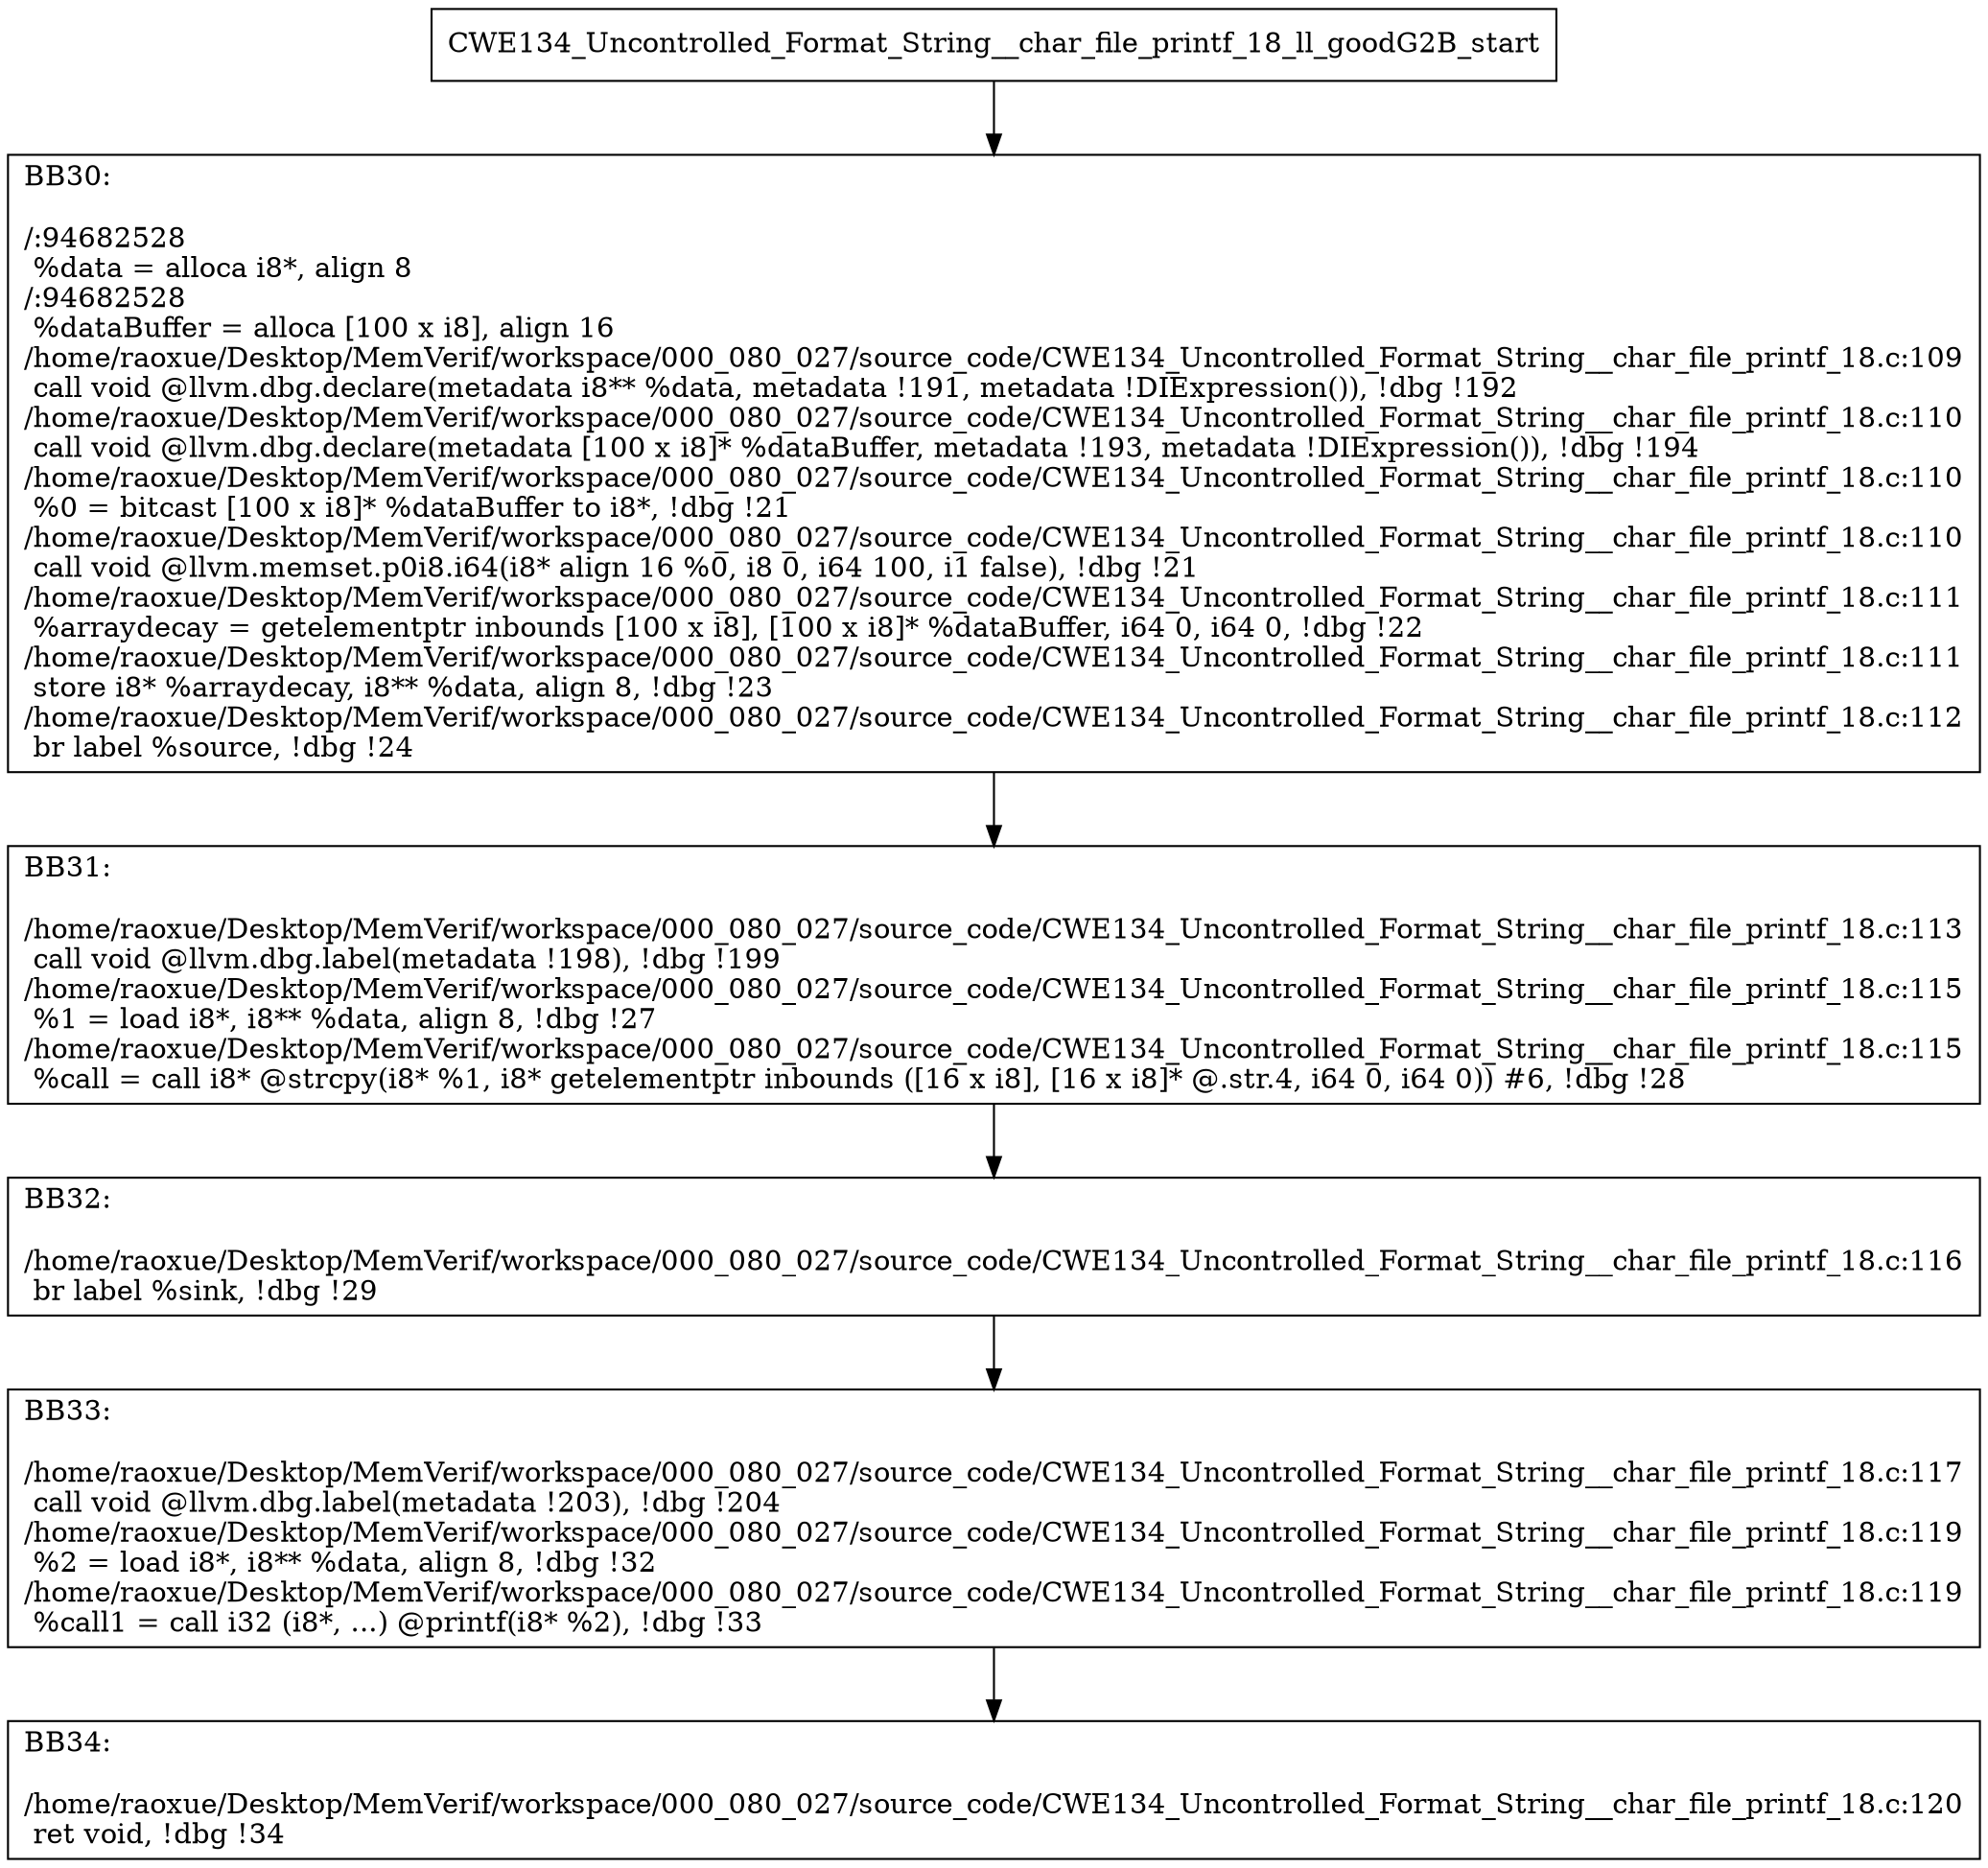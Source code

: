 digraph "CFG for'CWE134_Uncontrolled_Format_String__char_file_printf_18_ll_goodG2B' function" {
	BBCWE134_Uncontrolled_Format_String__char_file_printf_18_ll_goodG2B_start[shape=record,label="{CWE134_Uncontrolled_Format_String__char_file_printf_18_ll_goodG2B_start}"];
	BBCWE134_Uncontrolled_Format_String__char_file_printf_18_ll_goodG2B_start-> CWE134_Uncontrolled_Format_String__char_file_printf_18_ll_goodG2BBB30;
	CWE134_Uncontrolled_Format_String__char_file_printf_18_ll_goodG2BBB30 [shape=record, label="{BB30:\l\l/:94682528\l
  %data = alloca i8*, align 8\l
/:94682528\l
  %dataBuffer = alloca [100 x i8], align 16\l
/home/raoxue/Desktop/MemVerif/workspace/000_080_027/source_code/CWE134_Uncontrolled_Format_String__char_file_printf_18.c:109\l
  call void @llvm.dbg.declare(metadata i8** %data, metadata !191, metadata !DIExpression()), !dbg !192\l
/home/raoxue/Desktop/MemVerif/workspace/000_080_027/source_code/CWE134_Uncontrolled_Format_String__char_file_printf_18.c:110\l
  call void @llvm.dbg.declare(metadata [100 x i8]* %dataBuffer, metadata !193, metadata !DIExpression()), !dbg !194\l
/home/raoxue/Desktop/MemVerif/workspace/000_080_027/source_code/CWE134_Uncontrolled_Format_String__char_file_printf_18.c:110\l
  %0 = bitcast [100 x i8]* %dataBuffer to i8*, !dbg !21\l
/home/raoxue/Desktop/MemVerif/workspace/000_080_027/source_code/CWE134_Uncontrolled_Format_String__char_file_printf_18.c:110\l
  call void @llvm.memset.p0i8.i64(i8* align 16 %0, i8 0, i64 100, i1 false), !dbg !21\l
/home/raoxue/Desktop/MemVerif/workspace/000_080_027/source_code/CWE134_Uncontrolled_Format_String__char_file_printf_18.c:111\l
  %arraydecay = getelementptr inbounds [100 x i8], [100 x i8]* %dataBuffer, i64 0, i64 0, !dbg !22\l
/home/raoxue/Desktop/MemVerif/workspace/000_080_027/source_code/CWE134_Uncontrolled_Format_String__char_file_printf_18.c:111\l
  store i8* %arraydecay, i8** %data, align 8, !dbg !23\l
/home/raoxue/Desktop/MemVerif/workspace/000_080_027/source_code/CWE134_Uncontrolled_Format_String__char_file_printf_18.c:112\l
  br label %source, !dbg !24\l
}"];
	CWE134_Uncontrolled_Format_String__char_file_printf_18_ll_goodG2BBB30-> CWE134_Uncontrolled_Format_String__char_file_printf_18_ll_goodG2BBB31;
	CWE134_Uncontrolled_Format_String__char_file_printf_18_ll_goodG2BBB31 [shape=record, label="{BB31:\l\l/home/raoxue/Desktop/MemVerif/workspace/000_080_027/source_code/CWE134_Uncontrolled_Format_String__char_file_printf_18.c:113\l
  call void @llvm.dbg.label(metadata !198), !dbg !199\l
/home/raoxue/Desktop/MemVerif/workspace/000_080_027/source_code/CWE134_Uncontrolled_Format_String__char_file_printf_18.c:115\l
  %1 = load i8*, i8** %data, align 8, !dbg !27\l
/home/raoxue/Desktop/MemVerif/workspace/000_080_027/source_code/CWE134_Uncontrolled_Format_String__char_file_printf_18.c:115\l
  %call = call i8* @strcpy(i8* %1, i8* getelementptr inbounds ([16 x i8], [16 x i8]* @.str.4, i64 0, i64 0)) #6, !dbg !28\l
}"];
	CWE134_Uncontrolled_Format_String__char_file_printf_18_ll_goodG2BBB31-> CWE134_Uncontrolled_Format_String__char_file_printf_18_ll_goodG2BBB32;
	CWE134_Uncontrolled_Format_String__char_file_printf_18_ll_goodG2BBB32 [shape=record, label="{BB32:\l\l/home/raoxue/Desktop/MemVerif/workspace/000_080_027/source_code/CWE134_Uncontrolled_Format_String__char_file_printf_18.c:116\l
  br label %sink, !dbg !29\l
}"];
	CWE134_Uncontrolled_Format_String__char_file_printf_18_ll_goodG2BBB32-> CWE134_Uncontrolled_Format_String__char_file_printf_18_ll_goodG2BBB33;
	CWE134_Uncontrolled_Format_String__char_file_printf_18_ll_goodG2BBB33 [shape=record, label="{BB33:\l\l/home/raoxue/Desktop/MemVerif/workspace/000_080_027/source_code/CWE134_Uncontrolled_Format_String__char_file_printf_18.c:117\l
  call void @llvm.dbg.label(metadata !203), !dbg !204\l
/home/raoxue/Desktop/MemVerif/workspace/000_080_027/source_code/CWE134_Uncontrolled_Format_String__char_file_printf_18.c:119\l
  %2 = load i8*, i8** %data, align 8, !dbg !32\l
/home/raoxue/Desktop/MemVerif/workspace/000_080_027/source_code/CWE134_Uncontrolled_Format_String__char_file_printf_18.c:119\l
  %call1 = call i32 (i8*, ...) @printf(i8* %2), !dbg !33\l
}"];
	CWE134_Uncontrolled_Format_String__char_file_printf_18_ll_goodG2BBB33-> CWE134_Uncontrolled_Format_String__char_file_printf_18_ll_goodG2BBB34;
	CWE134_Uncontrolled_Format_String__char_file_printf_18_ll_goodG2BBB34 [shape=record, label="{BB34:\l\l/home/raoxue/Desktop/MemVerif/workspace/000_080_027/source_code/CWE134_Uncontrolled_Format_String__char_file_printf_18.c:120\l
  ret void, !dbg !34\l
}"];
}
